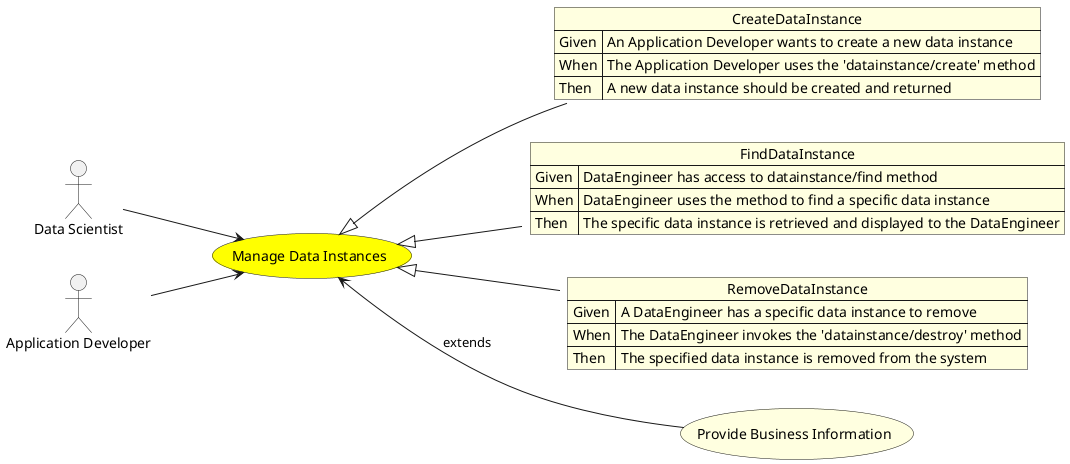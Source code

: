 @startuml


left to right direction

usecase "Manage Data Instances" as ManageDataInstances #yellow

Actor "Data Scientist" as DataScientist

DataScientist --> ManageDataInstances

Actor "Application Developer" as ApplicationDeveloper

ApplicationDeveloper --> ManageDataInstances



json CreateDataInstance #lightyellow {
    "Given": "An Application Developer wants to create a new data instance",
    "When": "The Application Developer uses the &#39;datainstance/create&#39; method",
    "Then": "A new data instance should be created and returned"
}

ManageDataInstances <|-- CreateDataInstance

json FindDataInstance #lightyellow {
    "Given": "DataEngineer has access to datainstance/find method",
    "When": "DataEngineer uses the method to find a specific data instance",
    "Then": "The specific data instance is retrieved and displayed to the DataEngineer"
}

ManageDataInstances <|-- FindDataInstance

json RemoveDataInstance #lightyellow {
    "Given": "A DataEngineer has a specific data instance to remove",
    "When": "The DataEngineer invokes the &#39;datainstance/destroy&#39; method",
    "Then": "The specified data instance is removed from the system"
}

ManageDataInstances <|-- RemoveDataInstance



usecase "Provide Business Information" as ProvideBusinessInformation #lightyellow

ManageDataInstances <-- ProvideBusinessInformation : extends







@enduml

